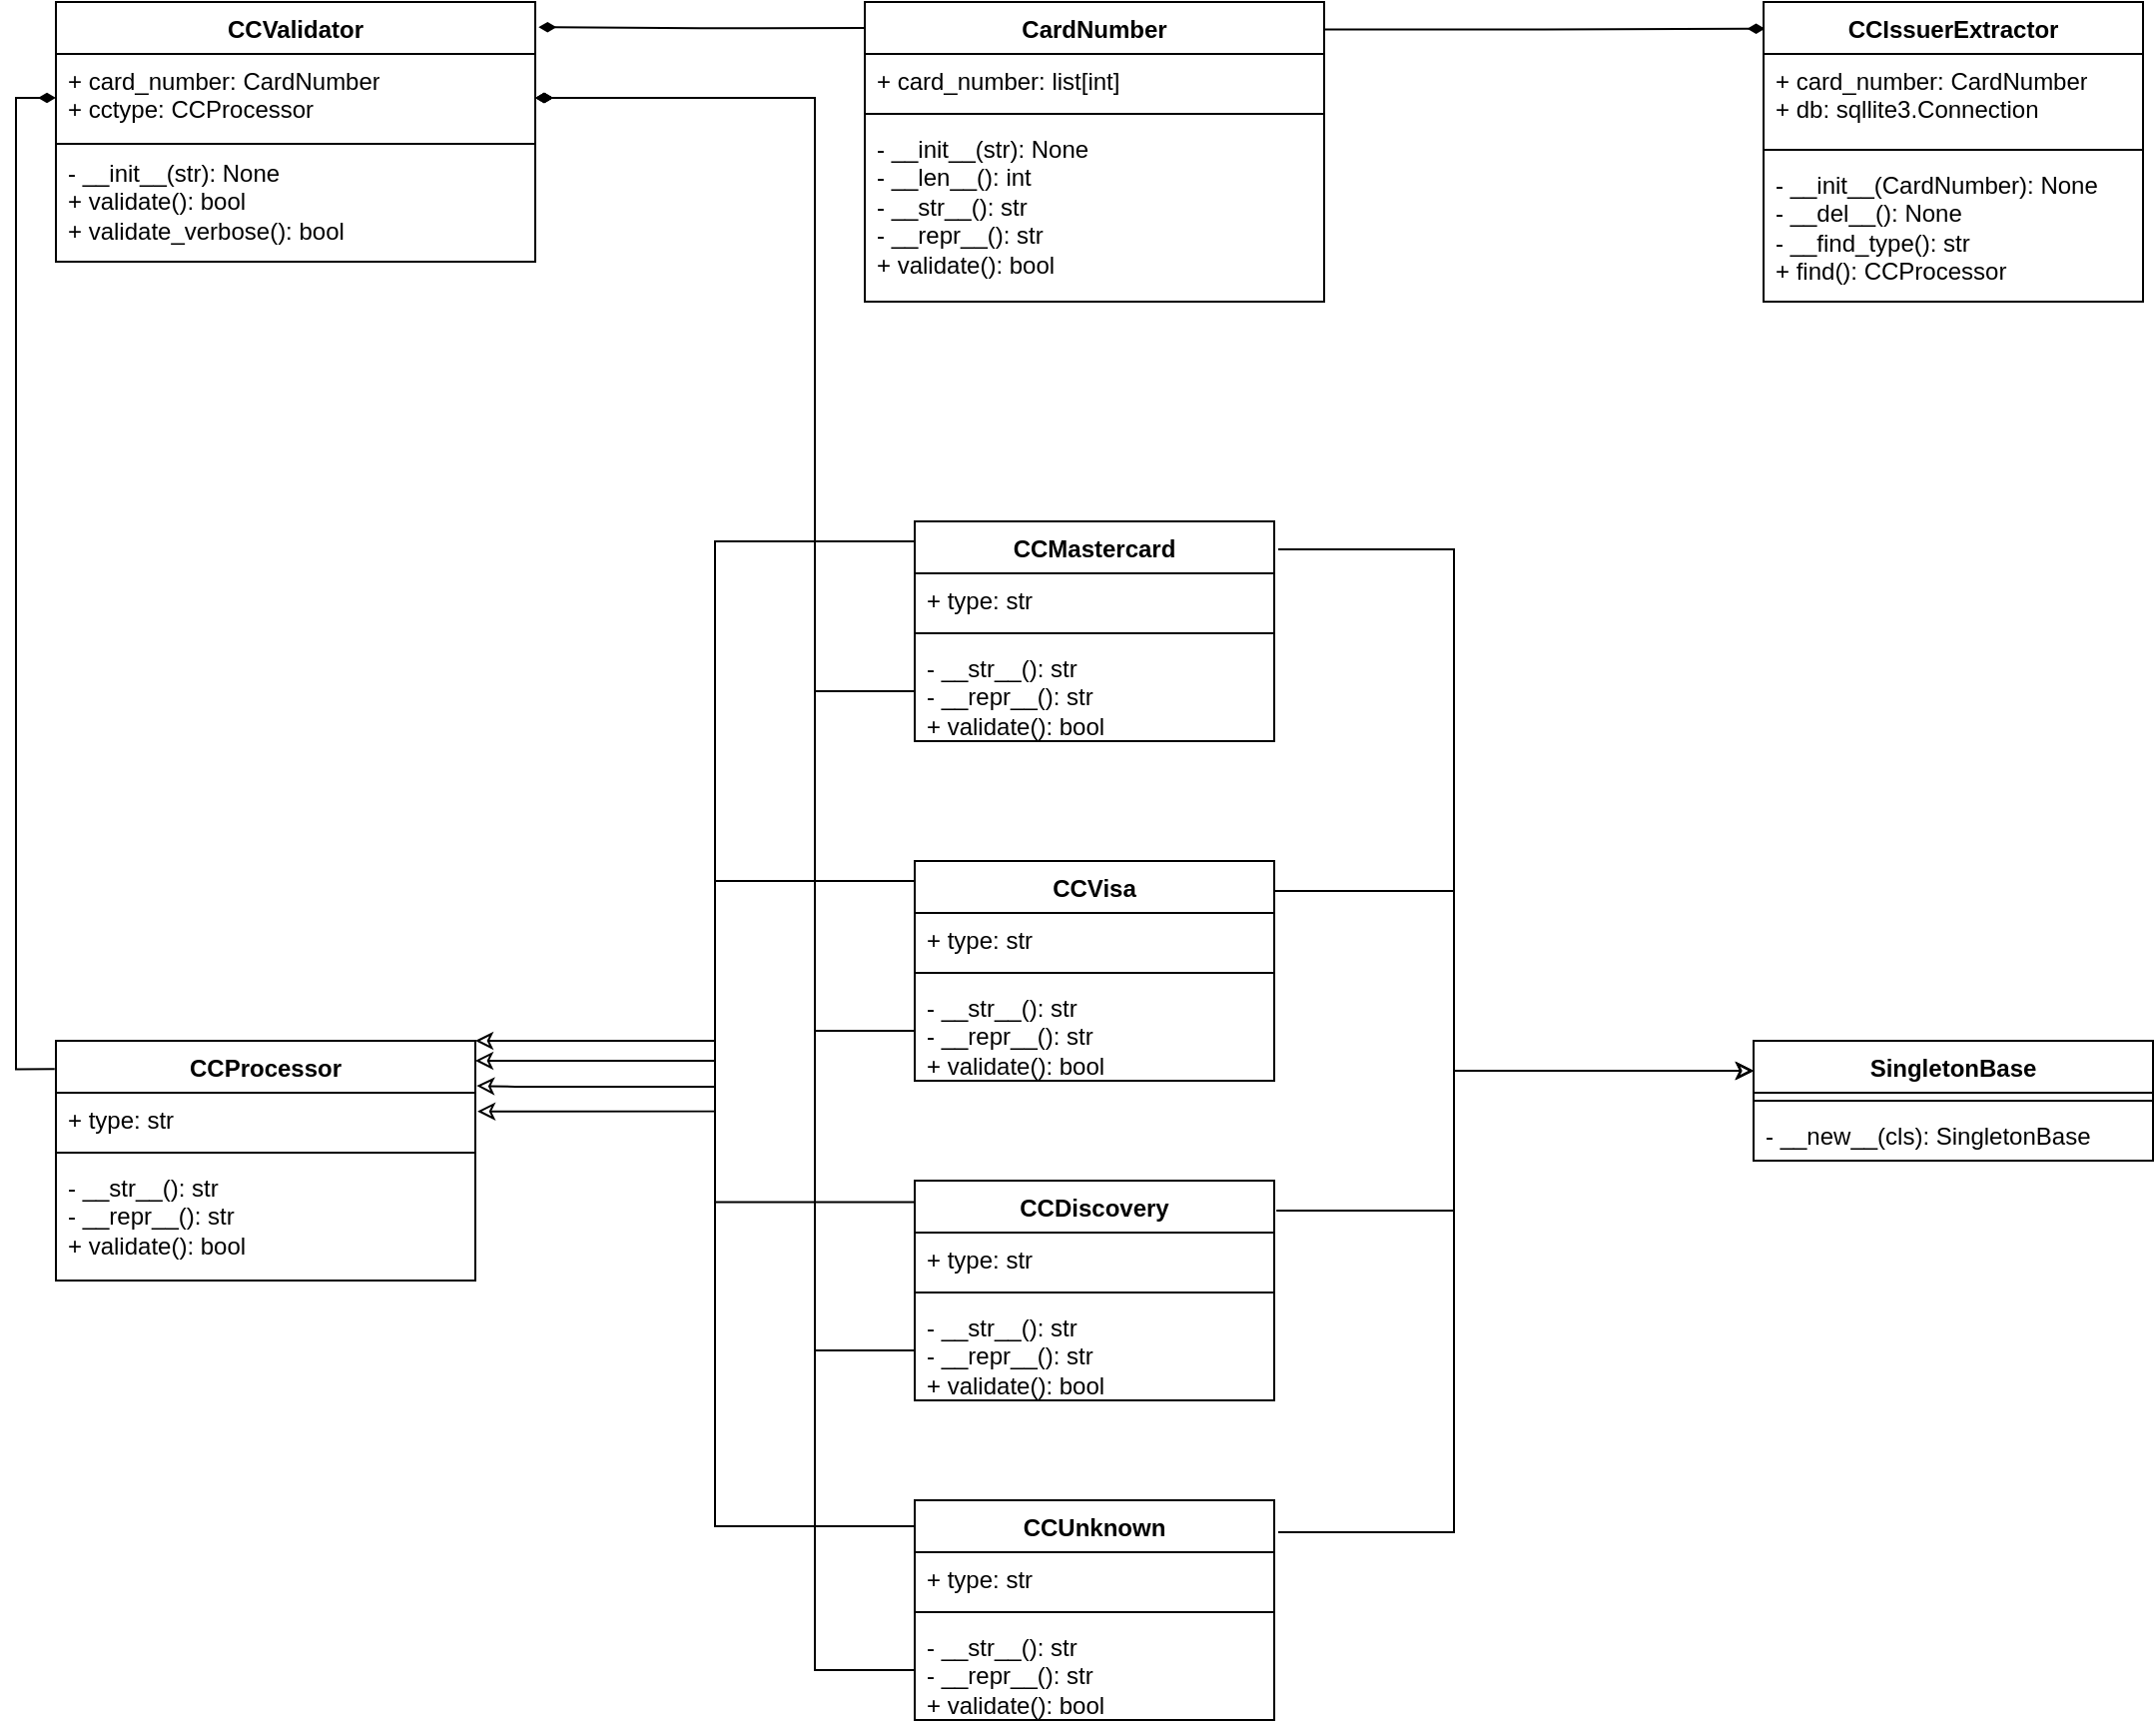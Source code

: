 <mxfile version="21.7.5" type="github">
  <diagram name="Page-1" id="PwCxx4ab_pWWh3hE5Ykd">
    <mxGraphModel dx="1466" dy="2129" grid="1" gridSize="10" guides="1" tooltips="1" connect="1" arrows="1" fold="1" page="1" pageScale="1" pageWidth="850" pageHeight="1100" math="0" shadow="0">
      <root>
        <mxCell id="0" />
        <mxCell id="1" parent="0" />
        <mxCell id="RywO4oe9D_MHEPqKGtX0-10" value="CCValidator" style="swimlane;fontStyle=1;align=center;verticalAlign=top;childLayout=stackLayout;horizontal=1;startSize=26;horizontalStack=0;resizeParent=1;resizeParentMax=0;resizeLast=0;collapsible=1;marginBottom=0;whiteSpace=wrap;html=1;" parent="1" vertex="1">
          <mxGeometry x="30" y="-60" width="240" height="130" as="geometry" />
        </mxCell>
        <mxCell id="RywO4oe9D_MHEPqKGtX0-11" value="+ card_number: CardNumber&lt;br&gt;+ cctype: CCProcessor" style="text;strokeColor=none;fillColor=none;align=left;verticalAlign=top;spacingLeft=4;spacingRight=4;overflow=hidden;rotatable=0;points=[[0,0.5],[1,0.5]];portConstraint=eastwest;whiteSpace=wrap;html=1;" parent="RywO4oe9D_MHEPqKGtX0-10" vertex="1">
          <mxGeometry y="26" width="240" height="44" as="geometry" />
        </mxCell>
        <mxCell id="RywO4oe9D_MHEPqKGtX0-12" value="" style="line;strokeWidth=1;fillColor=none;align=left;verticalAlign=middle;spacingTop=-1;spacingLeft=3;spacingRight=3;rotatable=0;labelPosition=right;points=[];portConstraint=eastwest;strokeColor=inherit;" parent="RywO4oe9D_MHEPqKGtX0-10" vertex="1">
          <mxGeometry y="70" width="240" height="2" as="geometry" />
        </mxCell>
        <mxCell id="RywO4oe9D_MHEPqKGtX0-13" value="- __init__(str): None&lt;br&gt;+ validate(): bool&lt;br&gt;+ validate_verbose(): bool" style="text;strokeColor=none;fillColor=none;align=left;verticalAlign=top;spacingLeft=4;spacingRight=4;overflow=hidden;rotatable=0;points=[[0,0.5],[1,0.5]];portConstraint=eastwest;whiteSpace=wrap;html=1;" parent="RywO4oe9D_MHEPqKGtX0-10" vertex="1">
          <mxGeometry y="72" width="240" height="58" as="geometry" />
        </mxCell>
        <mxCell id="b2_ePksFz0YuDfnosbfH-14" style="edgeStyle=orthogonalEdgeStyle;rounded=0;orthogonalLoop=1;jettySize=auto;html=1;entryX=0.004;entryY=0.089;entryDx=0;entryDy=0;entryPerimeter=0;exitX=1.002;exitY=0.092;exitDx=0;exitDy=0;exitPerimeter=0;endArrow=diamondThin;endFill=1;" edge="1" parent="1" source="RywO4oe9D_MHEPqKGtX0-14" target="RywO4oe9D_MHEPqKGtX0-18">
          <mxGeometry relative="1" as="geometry">
            <mxPoint x="730" y="-40" as="sourcePoint" />
          </mxGeometry>
        </mxCell>
        <mxCell id="RywO4oe9D_MHEPqKGtX0-14" value="CardNumber" style="swimlane;fontStyle=1;align=center;verticalAlign=top;childLayout=stackLayout;horizontal=1;startSize=26;horizontalStack=0;resizeParent=1;resizeParentMax=0;resizeLast=0;collapsible=1;marginBottom=0;whiteSpace=wrap;html=1;" parent="1" vertex="1">
          <mxGeometry x="435" y="-60" width="230" height="150" as="geometry" />
        </mxCell>
        <mxCell id="RywO4oe9D_MHEPqKGtX0-15" value="+ card_number: list[int]" style="text;strokeColor=none;fillColor=none;align=left;verticalAlign=top;spacingLeft=4;spacingRight=4;overflow=hidden;rotatable=0;points=[[0,0.5],[1,0.5]];portConstraint=eastwest;whiteSpace=wrap;html=1;" parent="RywO4oe9D_MHEPqKGtX0-14" vertex="1">
          <mxGeometry y="26" width="230" height="26" as="geometry" />
        </mxCell>
        <mxCell id="RywO4oe9D_MHEPqKGtX0-16" value="" style="line;strokeWidth=1;fillColor=none;align=left;verticalAlign=middle;spacingTop=-1;spacingLeft=3;spacingRight=3;rotatable=0;labelPosition=right;points=[];portConstraint=eastwest;strokeColor=inherit;" parent="RywO4oe9D_MHEPqKGtX0-14" vertex="1">
          <mxGeometry y="52" width="230" height="8" as="geometry" />
        </mxCell>
        <mxCell id="RywO4oe9D_MHEPqKGtX0-17" value="- __init__(str): None&lt;br&gt;- __len__(): int&lt;br&gt;- __str__(): str&lt;br&gt;- __repr__(): str&lt;br&gt;+ validate(): bool" style="text;strokeColor=none;fillColor=none;align=left;verticalAlign=top;spacingLeft=4;spacingRight=4;overflow=hidden;rotatable=0;points=[[0,0.5],[1,0.5]];portConstraint=eastwest;whiteSpace=wrap;html=1;" parent="RywO4oe9D_MHEPqKGtX0-14" vertex="1">
          <mxGeometry y="60" width="230" height="90" as="geometry" />
        </mxCell>
        <mxCell id="RywO4oe9D_MHEPqKGtX0-18" value="CCIssuerExtractor" style="swimlane;fontStyle=1;align=center;verticalAlign=top;childLayout=stackLayout;horizontal=1;startSize=26;horizontalStack=0;resizeParent=1;resizeParentMax=0;resizeLast=0;collapsible=1;marginBottom=0;whiteSpace=wrap;html=1;" parent="1" vertex="1">
          <mxGeometry x="885" y="-60" width="190" height="150" as="geometry" />
        </mxCell>
        <mxCell id="RywO4oe9D_MHEPqKGtX0-19" value="+ card_number: CardNumber&lt;br&gt;+ db: sqllite3.Connection" style="text;strokeColor=none;fillColor=none;align=left;verticalAlign=top;spacingLeft=4;spacingRight=4;overflow=hidden;rotatable=0;points=[[0,0.5],[1,0.5]];portConstraint=eastwest;whiteSpace=wrap;html=1;" parent="RywO4oe9D_MHEPqKGtX0-18" vertex="1">
          <mxGeometry y="26" width="190" height="44" as="geometry" />
        </mxCell>
        <mxCell id="RywO4oe9D_MHEPqKGtX0-20" value="" style="line;strokeWidth=1;fillColor=none;align=left;verticalAlign=middle;spacingTop=-1;spacingLeft=3;spacingRight=3;rotatable=0;labelPosition=right;points=[];portConstraint=eastwest;strokeColor=inherit;" parent="RywO4oe9D_MHEPqKGtX0-18" vertex="1">
          <mxGeometry y="70" width="190" height="8" as="geometry" />
        </mxCell>
        <mxCell id="RywO4oe9D_MHEPqKGtX0-21" value="- __init__(CardNumber): None&lt;br&gt;- __del__(): None&lt;br&gt;- __find_type(): str&lt;br&gt;+ find(): CCProcessor" style="text;strokeColor=none;fillColor=none;align=left;verticalAlign=top;spacingLeft=4;spacingRight=4;overflow=hidden;rotatable=0;points=[[0,0.5],[1,0.5]];portConstraint=eastwest;whiteSpace=wrap;html=1;" parent="RywO4oe9D_MHEPqKGtX0-18" vertex="1">
          <mxGeometry y="78" width="190" height="72" as="geometry" />
        </mxCell>
        <mxCell id="RywO4oe9D_MHEPqKGtX0-22" value="CCProcessor" style="swimlane;fontStyle=1;align=center;verticalAlign=top;childLayout=stackLayout;horizontal=1;startSize=26;horizontalStack=0;resizeParent=1;resizeParentMax=0;resizeLast=0;collapsible=1;marginBottom=0;whiteSpace=wrap;html=1;" parent="1" vertex="1">
          <mxGeometry x="30" y="460" width="210" height="120" as="geometry" />
        </mxCell>
        <mxCell id="RywO4oe9D_MHEPqKGtX0-23" value="+ type: str" style="text;strokeColor=none;fillColor=none;align=left;verticalAlign=top;spacingLeft=4;spacingRight=4;overflow=hidden;rotatable=0;points=[[0,0.5],[1,0.5]];portConstraint=eastwest;whiteSpace=wrap;html=1;" parent="RywO4oe9D_MHEPqKGtX0-22" vertex="1">
          <mxGeometry y="26" width="210" height="26" as="geometry" />
        </mxCell>
        <mxCell id="RywO4oe9D_MHEPqKGtX0-24" value="" style="line;strokeWidth=1;fillColor=none;align=left;verticalAlign=middle;spacingTop=-1;spacingLeft=3;spacingRight=3;rotatable=0;labelPosition=right;points=[];portConstraint=eastwest;strokeColor=inherit;" parent="RywO4oe9D_MHEPqKGtX0-22" vertex="1">
          <mxGeometry y="52" width="210" height="8" as="geometry" />
        </mxCell>
        <mxCell id="RywO4oe9D_MHEPqKGtX0-25" value="- __str__(): str&lt;br&gt;- __repr__(): str&lt;br&gt;+ validate(): bool" style="text;strokeColor=none;fillColor=none;align=left;verticalAlign=top;spacingLeft=4;spacingRight=4;overflow=hidden;rotatable=0;points=[[0,0.5],[1,0.5]];portConstraint=eastwest;whiteSpace=wrap;html=1;" parent="RywO4oe9D_MHEPqKGtX0-22" vertex="1">
          <mxGeometry y="60" width="210" height="60" as="geometry" />
        </mxCell>
        <mxCell id="YgBLzIYffDmzgYRI51Ct-1" value="CCMastercard" style="swimlane;fontStyle=1;align=center;verticalAlign=top;childLayout=stackLayout;horizontal=1;startSize=26;horizontalStack=0;resizeParent=1;resizeParentMax=0;resizeLast=0;collapsible=1;marginBottom=0;whiteSpace=wrap;html=1;" parent="1" vertex="1">
          <mxGeometry x="460" y="200" width="180" height="110" as="geometry" />
        </mxCell>
        <mxCell id="YgBLzIYffDmzgYRI51Ct-2" value="+ type: str" style="text;strokeColor=none;fillColor=none;align=left;verticalAlign=top;spacingLeft=4;spacingRight=4;overflow=hidden;rotatable=0;points=[[0,0.5],[1,0.5]];portConstraint=eastwest;whiteSpace=wrap;html=1;" parent="YgBLzIYffDmzgYRI51Ct-1" vertex="1">
          <mxGeometry y="26" width="180" height="26" as="geometry" />
        </mxCell>
        <mxCell id="YgBLzIYffDmzgYRI51Ct-3" value="" style="line;strokeWidth=1;fillColor=none;align=left;verticalAlign=middle;spacingTop=-1;spacingLeft=3;spacingRight=3;rotatable=0;labelPosition=right;points=[];portConstraint=eastwest;strokeColor=inherit;" parent="YgBLzIYffDmzgYRI51Ct-1" vertex="1">
          <mxGeometry y="52" width="180" height="8" as="geometry" />
        </mxCell>
        <mxCell id="YgBLzIYffDmzgYRI51Ct-4" value="- __str__(): str&lt;br style=&quot;border-color: var(--border-color);&quot;&gt;- __repr__(): str&lt;br style=&quot;border-color: var(--border-color);&quot;&gt;+ validate(): bool" style="text;strokeColor=none;fillColor=none;align=left;verticalAlign=top;spacingLeft=4;spacingRight=4;overflow=hidden;rotatable=0;points=[[0,0.5],[1,0.5]];portConstraint=eastwest;whiteSpace=wrap;html=1;" parent="YgBLzIYffDmzgYRI51Ct-1" vertex="1">
          <mxGeometry y="60" width="180" height="50" as="geometry" />
        </mxCell>
        <mxCell id="YgBLzIYffDmzgYRI51Ct-5" value="CCVisa" style="swimlane;fontStyle=1;align=center;verticalAlign=top;childLayout=stackLayout;horizontal=1;startSize=26;horizontalStack=0;resizeParent=1;resizeParentMax=0;resizeLast=0;collapsible=1;marginBottom=0;whiteSpace=wrap;html=1;" parent="1" vertex="1">
          <mxGeometry x="460" y="370" width="180" height="110" as="geometry" />
        </mxCell>
        <mxCell id="YgBLzIYffDmzgYRI51Ct-6" value="+ type: str" style="text;strokeColor=none;fillColor=none;align=left;verticalAlign=top;spacingLeft=4;spacingRight=4;overflow=hidden;rotatable=0;points=[[0,0.5],[1,0.5]];portConstraint=eastwest;whiteSpace=wrap;html=1;" parent="YgBLzIYffDmzgYRI51Ct-5" vertex="1">
          <mxGeometry y="26" width="180" height="26" as="geometry" />
        </mxCell>
        <mxCell id="YgBLzIYffDmzgYRI51Ct-7" value="" style="line;strokeWidth=1;fillColor=none;align=left;verticalAlign=middle;spacingTop=-1;spacingLeft=3;spacingRight=3;rotatable=0;labelPosition=right;points=[];portConstraint=eastwest;strokeColor=inherit;" parent="YgBLzIYffDmzgYRI51Ct-5" vertex="1">
          <mxGeometry y="52" width="180" height="8" as="geometry" />
        </mxCell>
        <mxCell id="YgBLzIYffDmzgYRI51Ct-8" value="- __str__(): str&lt;br style=&quot;border-color: var(--border-color);&quot;&gt;- __repr__(): str&lt;br style=&quot;border-color: var(--border-color);&quot;&gt;+ validate(): bool" style="text;strokeColor=none;fillColor=none;align=left;verticalAlign=top;spacingLeft=4;spacingRight=4;overflow=hidden;rotatable=0;points=[[0,0.5],[1,0.5]];portConstraint=eastwest;whiteSpace=wrap;html=1;" parent="YgBLzIYffDmzgYRI51Ct-5" vertex="1">
          <mxGeometry y="60" width="180" height="50" as="geometry" />
        </mxCell>
        <mxCell id="YgBLzIYffDmzgYRI51Ct-9" value="CCDiscovery" style="swimlane;fontStyle=1;align=center;verticalAlign=top;childLayout=stackLayout;horizontal=1;startSize=26;horizontalStack=0;resizeParent=1;resizeParentMax=0;resizeLast=0;collapsible=1;marginBottom=0;whiteSpace=wrap;html=1;" parent="1" vertex="1">
          <mxGeometry x="460" y="530" width="180" height="110" as="geometry" />
        </mxCell>
        <mxCell id="YgBLzIYffDmzgYRI51Ct-10" value="+ type: str" style="text;strokeColor=none;fillColor=none;align=left;verticalAlign=top;spacingLeft=4;spacingRight=4;overflow=hidden;rotatable=0;points=[[0,0.5],[1,0.5]];portConstraint=eastwest;whiteSpace=wrap;html=1;" parent="YgBLzIYffDmzgYRI51Ct-9" vertex="1">
          <mxGeometry y="26" width="180" height="26" as="geometry" />
        </mxCell>
        <mxCell id="YgBLzIYffDmzgYRI51Ct-11" value="" style="line;strokeWidth=1;fillColor=none;align=left;verticalAlign=middle;spacingTop=-1;spacingLeft=3;spacingRight=3;rotatable=0;labelPosition=right;points=[];portConstraint=eastwest;strokeColor=inherit;" parent="YgBLzIYffDmzgYRI51Ct-9" vertex="1">
          <mxGeometry y="52" width="180" height="8" as="geometry" />
        </mxCell>
        <mxCell id="YgBLzIYffDmzgYRI51Ct-12" value="- __str__(): str&lt;br style=&quot;border-color: var(--border-color);&quot;&gt;- __repr__(): str&lt;br style=&quot;border-color: var(--border-color);&quot;&gt;+ validate(): bool" style="text;strokeColor=none;fillColor=none;align=left;verticalAlign=top;spacingLeft=4;spacingRight=4;overflow=hidden;rotatable=0;points=[[0,0.5],[1,0.5]];portConstraint=eastwest;whiteSpace=wrap;html=1;" parent="YgBLzIYffDmzgYRI51Ct-9" vertex="1">
          <mxGeometry y="60" width="180" height="50" as="geometry" />
        </mxCell>
        <mxCell id="YgBLzIYffDmzgYRI51Ct-13" value="CCUnknown" style="swimlane;fontStyle=1;align=center;verticalAlign=top;childLayout=stackLayout;horizontal=1;startSize=26;horizontalStack=0;resizeParent=1;resizeParentMax=0;resizeLast=0;collapsible=1;marginBottom=0;whiteSpace=wrap;html=1;" parent="1" vertex="1">
          <mxGeometry x="460" y="690" width="180" height="110" as="geometry" />
        </mxCell>
        <mxCell id="YgBLzIYffDmzgYRI51Ct-14" value="+ type: str" style="text;strokeColor=none;fillColor=none;align=left;verticalAlign=top;spacingLeft=4;spacingRight=4;overflow=hidden;rotatable=0;points=[[0,0.5],[1,0.5]];portConstraint=eastwest;whiteSpace=wrap;html=1;" parent="YgBLzIYffDmzgYRI51Ct-13" vertex="1">
          <mxGeometry y="26" width="180" height="26" as="geometry" />
        </mxCell>
        <mxCell id="YgBLzIYffDmzgYRI51Ct-15" value="" style="line;strokeWidth=1;fillColor=none;align=left;verticalAlign=middle;spacingTop=-1;spacingLeft=3;spacingRight=3;rotatable=0;labelPosition=right;points=[];portConstraint=eastwest;strokeColor=inherit;" parent="YgBLzIYffDmzgYRI51Ct-13" vertex="1">
          <mxGeometry y="52" width="180" height="8" as="geometry" />
        </mxCell>
        <mxCell id="YgBLzIYffDmzgYRI51Ct-16" value="- __str__(): str&lt;br style=&quot;border-color: var(--border-color);&quot;&gt;- __repr__(): str&lt;br style=&quot;border-color: var(--border-color);&quot;&gt;+ validate(): bool" style="text;strokeColor=none;fillColor=none;align=left;verticalAlign=top;spacingLeft=4;spacingRight=4;overflow=hidden;rotatable=0;points=[[0,0.5],[1,0.5]];portConstraint=eastwest;whiteSpace=wrap;html=1;" parent="YgBLzIYffDmzgYRI51Ct-13" vertex="1">
          <mxGeometry y="60" width="180" height="50" as="geometry" />
        </mxCell>
        <mxCell id="b2_ePksFz0YuDfnosbfH-10" style="edgeStyle=orthogonalEdgeStyle;rounded=0;orthogonalLoop=1;jettySize=auto;html=1;entryX=1.011;entryY=0.127;entryDx=0;entryDy=0;entryPerimeter=0;exitX=0;exitY=0.25;exitDx=0;exitDy=0;startArrow=classic;startFill=0;endArrow=none;endFill=0;" edge="1" parent="1" source="b2_ePksFz0YuDfnosbfH-1" target="YgBLzIYffDmzgYRI51Ct-1">
          <mxGeometry relative="1" as="geometry">
            <Array as="points">
              <mxPoint x="730" y="475" />
              <mxPoint x="730" y="214" />
            </Array>
          </mxGeometry>
        </mxCell>
        <mxCell id="b2_ePksFz0YuDfnosbfH-11" style="edgeStyle=orthogonalEdgeStyle;rounded=0;orthogonalLoop=1;jettySize=auto;html=1;entryX=1;entryY=0.136;entryDx=0;entryDy=0;exitX=0;exitY=0.25;exitDx=0;exitDy=0;entryPerimeter=0;startArrow=classic;startFill=0;endArrow=none;endFill=0;" edge="1" parent="1" source="b2_ePksFz0YuDfnosbfH-1" target="YgBLzIYffDmzgYRI51Ct-5">
          <mxGeometry relative="1" as="geometry">
            <Array as="points">
              <mxPoint x="730" y="475" />
              <mxPoint x="730" y="385" />
            </Array>
          </mxGeometry>
        </mxCell>
        <mxCell id="b2_ePksFz0YuDfnosbfH-1" value="SingletonBase" style="swimlane;fontStyle=1;align=center;verticalAlign=top;childLayout=stackLayout;horizontal=1;startSize=26;horizontalStack=0;resizeParent=1;resizeParentMax=0;resizeLast=0;collapsible=1;marginBottom=0;whiteSpace=wrap;html=1;" vertex="1" parent="1">
          <mxGeometry x="880" y="460" width="200" height="60" as="geometry" />
        </mxCell>
        <mxCell id="b2_ePksFz0YuDfnosbfH-3" value="" style="line;strokeWidth=1;fillColor=none;align=left;verticalAlign=middle;spacingTop=-1;spacingLeft=3;spacingRight=3;rotatable=0;labelPosition=right;points=[];portConstraint=eastwest;strokeColor=inherit;" vertex="1" parent="b2_ePksFz0YuDfnosbfH-1">
          <mxGeometry y="26" width="200" height="8" as="geometry" />
        </mxCell>
        <mxCell id="b2_ePksFz0YuDfnosbfH-4" value="- __new__(cls): SingletonBase" style="text;strokeColor=none;fillColor=none;align=left;verticalAlign=top;spacingLeft=4;spacingRight=4;overflow=hidden;rotatable=0;points=[[0,0.5],[1,0.5]];portConstraint=eastwest;whiteSpace=wrap;html=1;" vertex="1" parent="b2_ePksFz0YuDfnosbfH-1">
          <mxGeometry y="34" width="200" height="26" as="geometry" />
        </mxCell>
        <mxCell id="b2_ePksFz0YuDfnosbfH-6" style="edgeStyle=orthogonalEdgeStyle;rounded=0;orthogonalLoop=1;jettySize=auto;html=1;entryX=1;entryY=0;entryDx=0;entryDy=0;endArrow=classic;endFill=0;" edge="1" parent="1" target="RywO4oe9D_MHEPqKGtX0-22">
          <mxGeometry relative="1" as="geometry">
            <mxPoint x="460" y="379" as="sourcePoint" />
            <mxPoint x="270" y="440.04" as="targetPoint" />
            <Array as="points">
              <mxPoint x="460" y="379" />
              <mxPoint x="460" y="380" />
              <mxPoint x="360" y="380" />
              <mxPoint x="360" y="460" />
            </Array>
          </mxGeometry>
        </mxCell>
        <mxCell id="b2_ePksFz0YuDfnosbfH-7" style="edgeStyle=orthogonalEdgeStyle;rounded=0;orthogonalLoop=1;jettySize=auto;html=1;entryX=1.005;entryY=0.359;entryDx=0;entryDy=0;entryPerimeter=0;exitX=-0.001;exitY=0.091;exitDx=0;exitDy=0;exitPerimeter=0;endArrow=classic;endFill=0;" edge="1" parent="1" source="YgBLzIYffDmzgYRI51Ct-1" target="RywO4oe9D_MHEPqKGtX0-23">
          <mxGeometry relative="1" as="geometry">
            <mxPoint x="471.08" y="197.98" as="sourcePoint" />
            <mxPoint x="250" y="460" as="targetPoint" />
            <Array as="points">
              <mxPoint x="360" y="210" />
              <mxPoint x="360" y="495" />
            </Array>
          </mxGeometry>
        </mxCell>
        <mxCell id="b2_ePksFz0YuDfnosbfH-8" style="edgeStyle=orthogonalEdgeStyle;rounded=0;orthogonalLoop=1;jettySize=auto;html=1;entryX=1.003;entryY=0.188;entryDx=0;entryDy=0;entryPerimeter=0;exitX=-0.002;exitY=0.098;exitDx=0;exitDy=0;exitPerimeter=0;endArrow=classic;endFill=0;" edge="1" parent="1" source="YgBLzIYffDmzgYRI51Ct-9" target="RywO4oe9D_MHEPqKGtX0-22">
          <mxGeometry relative="1" as="geometry">
            <mxPoint x="450" y="541" as="sourcePoint" />
            <mxPoint x="260" y="470" as="targetPoint" />
            <Array as="points">
              <mxPoint x="360" y="541" />
              <mxPoint x="360" y="483" />
              <mxPoint x="260" y="483" />
            </Array>
          </mxGeometry>
        </mxCell>
        <mxCell id="b2_ePksFz0YuDfnosbfH-9" style="edgeStyle=orthogonalEdgeStyle;rounded=0;orthogonalLoop=1;jettySize=auto;html=1;exitX=0;exitY=0.118;exitDx=0;exitDy=0;exitPerimeter=0;entryX=1;entryY=0.083;entryDx=0;entryDy=0;entryPerimeter=0;endArrow=classic;endFill=0;" edge="1" parent="1" source="YgBLzIYffDmzgYRI51Ct-13" target="RywO4oe9D_MHEPqKGtX0-22">
          <mxGeometry relative="1" as="geometry">
            <mxPoint x="260" y="490" as="targetPoint" />
            <Array as="points">
              <mxPoint x="360" y="703" />
              <mxPoint x="360" y="470" />
            </Array>
          </mxGeometry>
        </mxCell>
        <mxCell id="b2_ePksFz0YuDfnosbfH-12" style="edgeStyle=orthogonalEdgeStyle;rounded=0;orthogonalLoop=1;jettySize=auto;html=1;entryX=1.006;entryY=0.136;entryDx=0;entryDy=0;exitX=0;exitY=0.25;exitDx=0;exitDy=0;entryPerimeter=0;startArrow=classic;startFill=0;endArrow=none;endFill=0;" edge="1" parent="1" source="b2_ePksFz0YuDfnosbfH-1" target="YgBLzIYffDmzgYRI51Ct-9">
          <mxGeometry relative="1" as="geometry">
            <Array as="points">
              <mxPoint x="730" y="475" />
              <mxPoint x="730" y="545" />
            </Array>
          </mxGeometry>
        </mxCell>
        <mxCell id="b2_ePksFz0YuDfnosbfH-13" style="edgeStyle=orthogonalEdgeStyle;rounded=0;orthogonalLoop=1;jettySize=auto;html=1;entryX=1.011;entryY=0.145;entryDx=0;entryDy=0;exitX=0;exitY=0.25;exitDx=0;exitDy=0;entryPerimeter=0;startArrow=classic;startFill=0;endArrow=none;endFill=0;" edge="1" parent="1" source="b2_ePksFz0YuDfnosbfH-1" target="YgBLzIYffDmzgYRI51Ct-13">
          <mxGeometry relative="1" as="geometry">
            <Array as="points">
              <mxPoint x="730" y="475" />
              <mxPoint x="730" y="706" />
            </Array>
          </mxGeometry>
        </mxCell>
        <mxCell id="b2_ePksFz0YuDfnosbfH-15" style="edgeStyle=orthogonalEdgeStyle;rounded=0;orthogonalLoop=1;jettySize=auto;html=1;exitX=0.002;exitY=0.087;exitDx=0;exitDy=0;exitPerimeter=0;endArrow=diamondThin;endFill=1;strokeColor=#000000;entryX=1.007;entryY=0.097;entryDx=0;entryDy=0;entryPerimeter=0;" edge="1" parent="1" source="RywO4oe9D_MHEPqKGtX0-14" target="RywO4oe9D_MHEPqKGtX0-10">
          <mxGeometry relative="1" as="geometry">
            <mxPoint x="150" y="100" as="sourcePoint" />
            <mxPoint x="290" y="-47" as="targetPoint" />
          </mxGeometry>
        </mxCell>
        <mxCell id="b2_ePksFz0YuDfnosbfH-18" style="edgeStyle=orthogonalEdgeStyle;rounded=0;orthogonalLoop=1;jettySize=auto;html=1;exitX=0;exitY=0.5;exitDx=0;exitDy=0;entryX=-0.003;entryY=0.118;entryDx=0;entryDy=0;entryPerimeter=0;startArrow=diamondThin;startFill=1;endArrow=none;endFill=0;" edge="1" parent="1" source="RywO4oe9D_MHEPqKGtX0-11" target="RywO4oe9D_MHEPqKGtX0-22">
          <mxGeometry relative="1" as="geometry" />
        </mxCell>
        <mxCell id="b2_ePksFz0YuDfnosbfH-21" style="edgeStyle=orthogonalEdgeStyle;rounded=0;orthogonalLoop=1;jettySize=auto;html=1;entryX=1;entryY=0.5;entryDx=0;entryDy=0;endArrow=diamondThin;endFill=1;" edge="1" parent="1" source="YgBLzIYffDmzgYRI51Ct-4" target="RywO4oe9D_MHEPqKGtX0-11">
          <mxGeometry relative="1" as="geometry">
            <Array as="points">
              <mxPoint x="410" y="285" />
              <mxPoint x="410" y="-12" />
            </Array>
          </mxGeometry>
        </mxCell>
        <mxCell id="b2_ePksFz0YuDfnosbfH-22" style="edgeStyle=orthogonalEdgeStyle;rounded=0;orthogonalLoop=1;jettySize=auto;html=1;entryX=1;entryY=0.5;entryDx=0;entryDy=0;endArrow=diamondThin;endFill=1;" edge="1" parent="1" source="YgBLzIYffDmzgYRI51Ct-8" target="RywO4oe9D_MHEPqKGtX0-11">
          <mxGeometry relative="1" as="geometry">
            <mxPoint x="350" y="50" as="targetPoint" />
            <Array as="points">
              <mxPoint x="410" y="455" />
              <mxPoint x="410" y="-12" />
            </Array>
          </mxGeometry>
        </mxCell>
        <mxCell id="b2_ePksFz0YuDfnosbfH-23" style="edgeStyle=orthogonalEdgeStyle;rounded=0;orthogonalLoop=1;jettySize=auto;html=1;entryX=1;entryY=0.5;entryDx=0;entryDy=0;endArrow=diamondThin;endFill=1;" edge="1" parent="1" source="YgBLzIYffDmzgYRI51Ct-12" target="RywO4oe9D_MHEPqKGtX0-11">
          <mxGeometry relative="1" as="geometry">
            <Array as="points">
              <mxPoint x="410" y="615" />
              <mxPoint x="410" y="-12" />
            </Array>
          </mxGeometry>
        </mxCell>
        <mxCell id="b2_ePksFz0YuDfnosbfH-24" style="edgeStyle=orthogonalEdgeStyle;rounded=0;orthogonalLoop=1;jettySize=auto;html=1;entryX=1;entryY=0.5;entryDx=0;entryDy=0;endArrow=diamondThin;endFill=1;" edge="1" parent="1" source="YgBLzIYffDmzgYRI51Ct-16" target="RywO4oe9D_MHEPqKGtX0-11">
          <mxGeometry relative="1" as="geometry">
            <Array as="points">
              <mxPoint x="410" y="775" />
              <mxPoint x="410" y="-12" />
            </Array>
          </mxGeometry>
        </mxCell>
      </root>
    </mxGraphModel>
  </diagram>
</mxfile>
